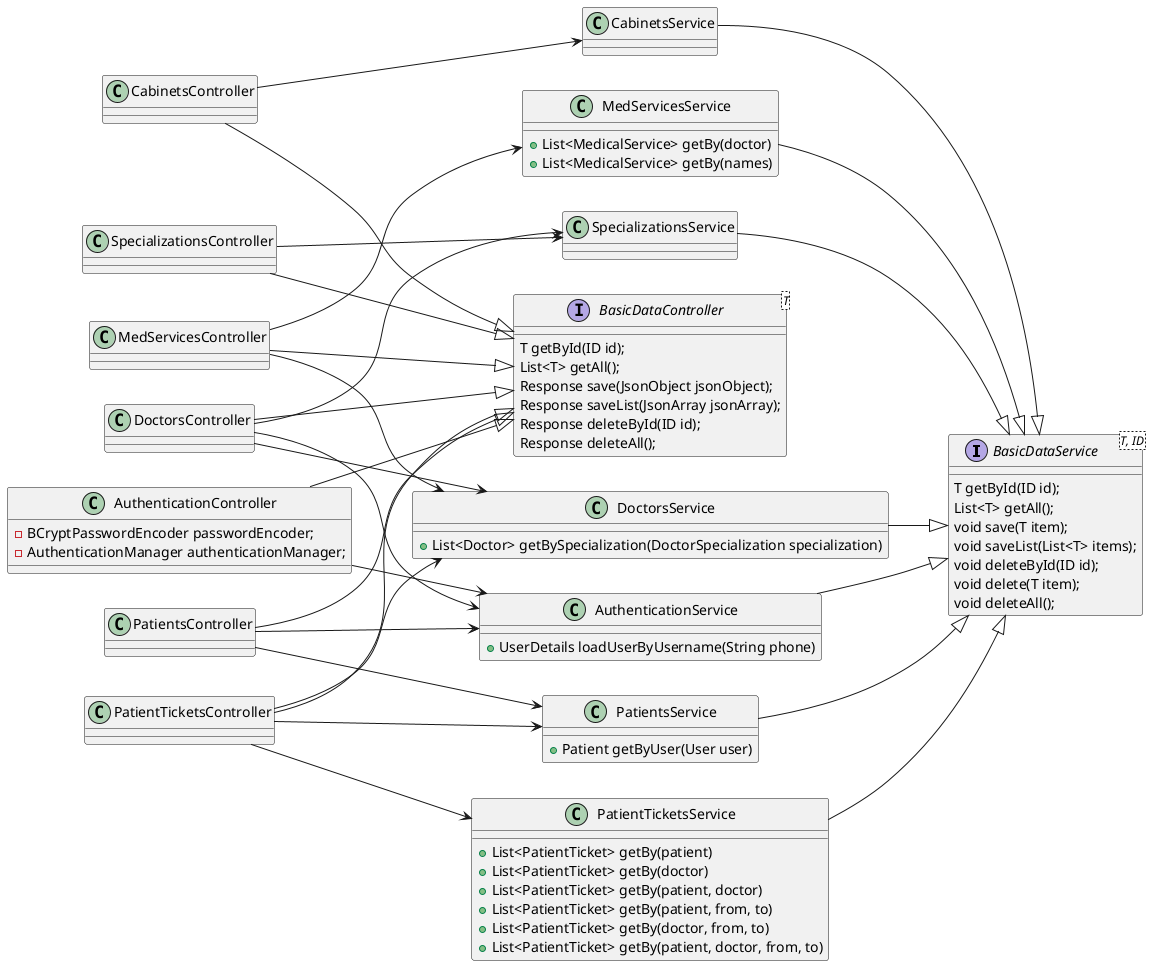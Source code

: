 @startuml
left to right direction

interface BasicDataService<T, ID> {
    T getById(ID id);
    List<T> getAll();
    void save(T item);
    void saveList(List<T> items);
    void deleteById(ID id);
    void delete(T item);
    void deleteAll();
}

interface BasicDataController<T> {
    T getById(ID id);
    List<T> getAll();
    Response save(JsonObject jsonObject);
    Response saveList(JsonArray jsonArray);
    Response deleteById(ID id);
    Response deleteAll();
}

AuthenticationController --|> BasicDataController
DoctorsController --|> BasicDataController
PatientsController --|> BasicDataController
PatientTicketsController --|> BasicDataController
MedServicesController --|> BasicDataController
SpecializationsController --|> BasicDataController
CabinetsController --|> BasicDataController

class AuthenticationController {
    -BCryptPasswordEncoder passwordEncoder;
    -AuthenticationManager authenticationManager;
}
class DoctorsController {}
class PatientsController {}
class PatientTicketsController {}
class MedServicesController {}
class SpecializationsController {}
class CabinetsController {}

AuthenticationController --> AuthenticationService
DoctorsController --> AuthenticationService
DoctorsController --> DoctorsService
DoctorsController --> SpecializationsService
PatientsController --> AuthenticationService
PatientsController --> PatientsService
PatientTicketsController --> DoctorsService
PatientTicketsController --> PatientsService
PatientTicketsController --> PatientTicketsService
MedServicesController --> DoctorsService
MedServicesController --> MedServicesService
SpecializationsController --> SpecializationsService
CabinetsController --> CabinetsService

AuthenticationService --|> BasicDataService
DoctorsService --|> BasicDataService
PatientsService --|> BasicDataService
PatientTicketsService --|> BasicDataService
MedServicesService --|> BasicDataService
SpecializationsService --|> BasicDataService
CabinetsService --|> BasicDataService

class AuthenticationService {
    +UserDetails loadUserByUsername(String phone)
}
class DoctorsService {
    +List<Doctor> getBySpecialization(DoctorSpecialization specialization)
}
class PatientsService {
    +Patient getByUser(User user)
}
class PatientTicketsService {
    +List<PatientTicket> getBy(patient)
    +List<PatientTicket> getBy(doctor)
    +List<PatientTicket> getBy(patient, doctor)
    +List<PatientTicket> getBy(patient, from, to)
    +List<PatientTicket> getBy(doctor, from, to)
    +List<PatientTicket> getBy(patient, doctor, from, to)
}
class MedServicesService {
    +List<MedicalService> getBy(doctor)
    +List<MedicalService> getBy(names)
}

@enduml